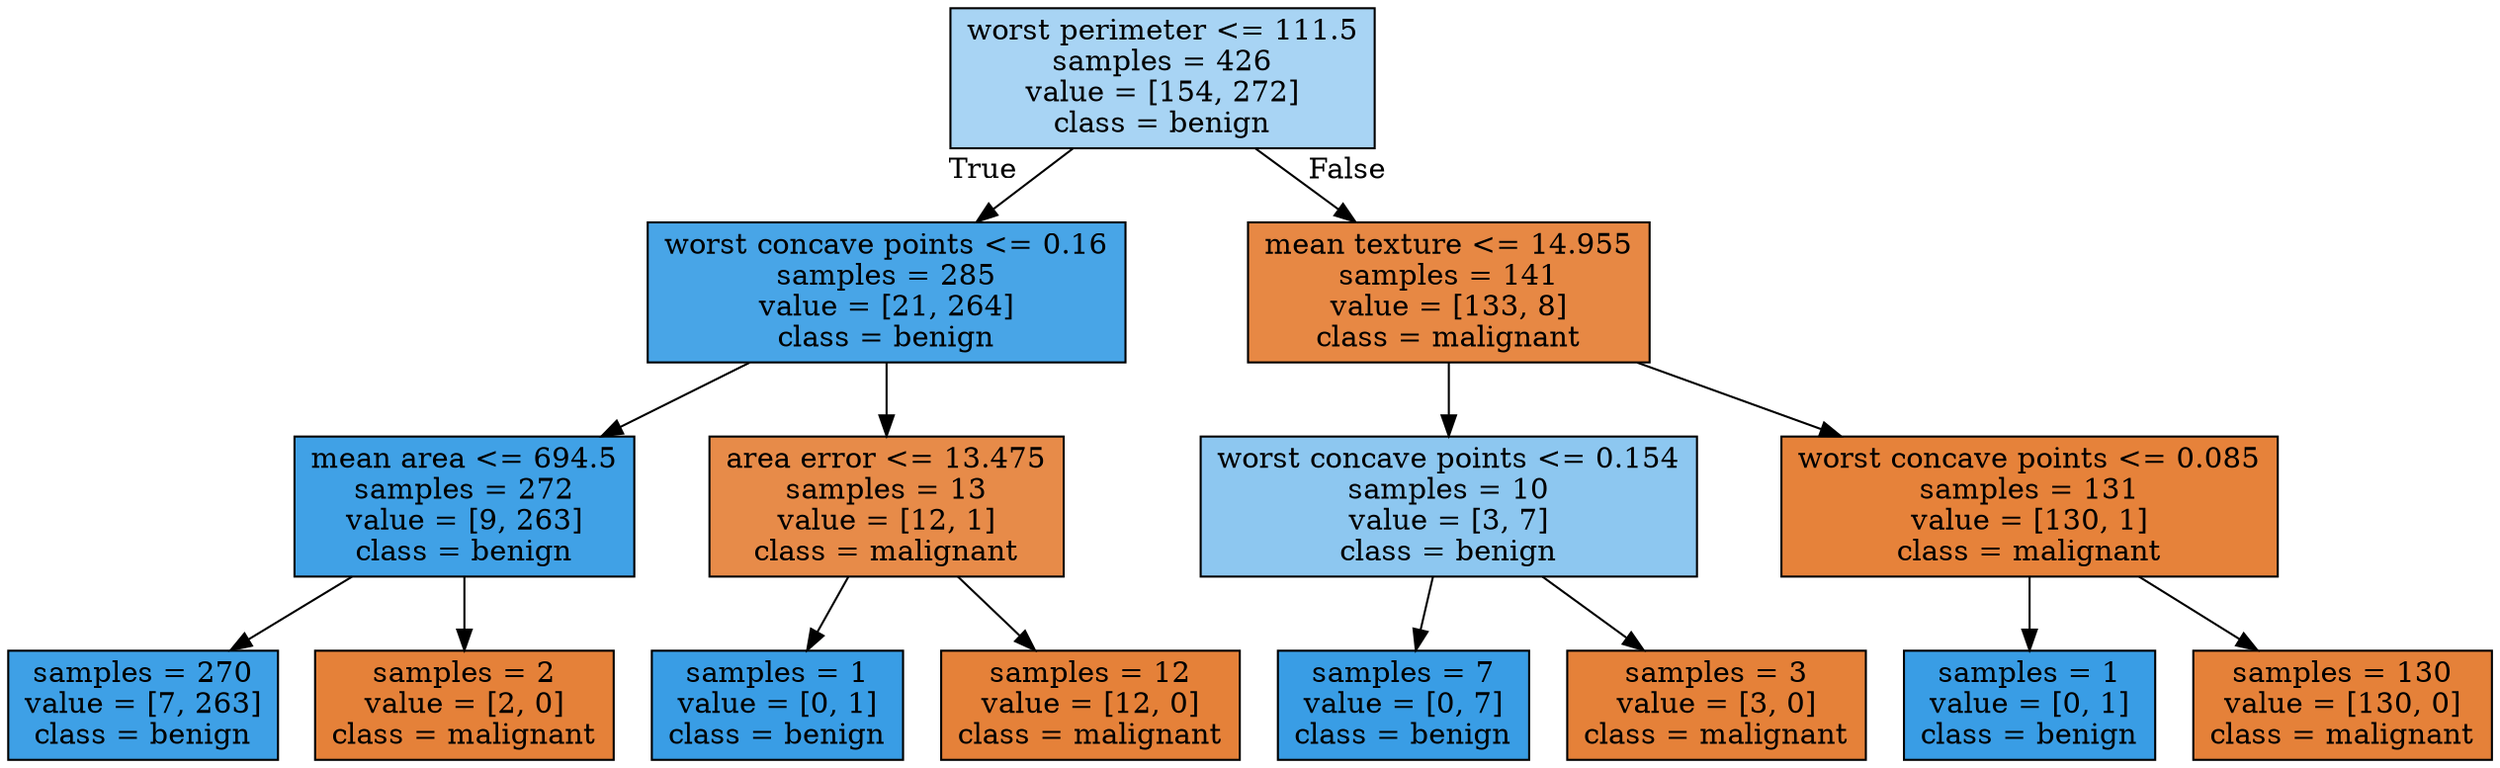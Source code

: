 digraph Tree {
node [shape=box, style="filled", color="black"] ;
0 [label="worst perimeter <= 111.5\nsamples = 426\nvalue = [154, 272]\nclass = benign", fillcolor="#399de56f"] ;
1 [label="worst concave points <= 0.16\nsamples = 285\nvalue = [21, 264]\nclass = benign", fillcolor="#399de5eb"] ;
0 -> 1 [labeldistance=2.5, labelangle=45, headlabel="True"] ;
2 [label="mean area <= 694.5\nsamples = 272\nvalue = [9, 263]\nclass = benign", fillcolor="#399de5f6"] ;
1 -> 2 ;
3 [label="samples = 270\nvalue = [7, 263]\nclass = benign", fillcolor="#399de5f8"] ;
2 -> 3 ;
4 [label="samples = 2\nvalue = [2, 0]\nclass = malignant", fillcolor="#e58139ff"] ;
2 -> 4 ;
5 [label="area error <= 13.475\nsamples = 13\nvalue = [12, 1]\nclass = malignant", fillcolor="#e58139ea"] ;
1 -> 5 ;
6 [label="samples = 1\nvalue = [0, 1]\nclass = benign", fillcolor="#399de5ff"] ;
5 -> 6 ;
7 [label="samples = 12\nvalue = [12, 0]\nclass = malignant", fillcolor="#e58139ff"] ;
5 -> 7 ;
8 [label="mean texture <= 14.955\nsamples = 141\nvalue = [133, 8]\nclass = malignant", fillcolor="#e58139f0"] ;
0 -> 8 [labeldistance=2.5, labelangle=-45, headlabel="False"] ;
9 [label="worst concave points <= 0.154\nsamples = 10\nvalue = [3, 7]\nclass = benign", fillcolor="#399de592"] ;
8 -> 9 ;
10 [label="samples = 7\nvalue = [0, 7]\nclass = benign", fillcolor="#399de5ff"] ;
9 -> 10 ;
11 [label="samples = 3\nvalue = [3, 0]\nclass = malignant", fillcolor="#e58139ff"] ;
9 -> 11 ;
12 [label="worst concave points <= 0.085\nsamples = 131\nvalue = [130, 1]\nclass = malignant", fillcolor="#e58139fd"] ;
8 -> 12 ;
13 [label="samples = 1\nvalue = [0, 1]\nclass = benign", fillcolor="#399de5ff"] ;
12 -> 13 ;
14 [label="samples = 130\nvalue = [130, 0]\nclass = malignant", fillcolor="#e58139ff"] ;
12 -> 14 ;
}